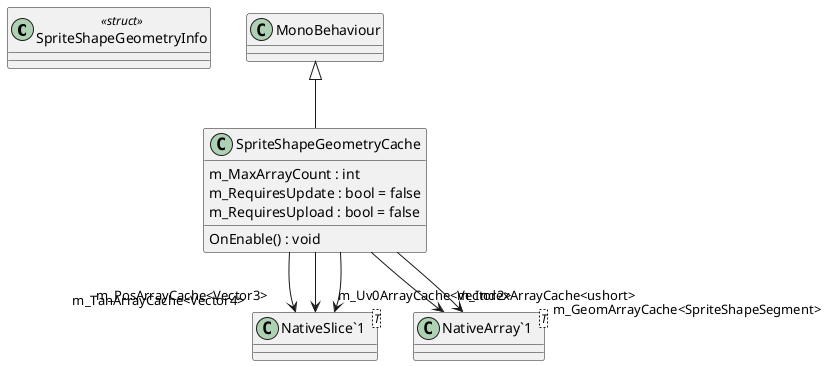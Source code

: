 @startuml
class SpriteShapeGeometryInfo <<struct>> {
}
class SpriteShapeGeometryCache {
    m_MaxArrayCount : int
    m_RequiresUpdate : bool = false
    m_RequiresUpload : bool = false
    OnEnable() : void
}
class "NativeSlice`1"<T> {
}
class "NativeArray`1"<T> {
}
MonoBehaviour <|-- SpriteShapeGeometryCache
SpriteShapeGeometryCache --> "m_PosArrayCache<Vector3>" "NativeSlice`1"
SpriteShapeGeometryCache --> "m_Uv0ArrayCache<Vector2>" "NativeSlice`1"
SpriteShapeGeometryCache --> "m_TanArrayCache<Vector4>" "NativeSlice`1"
SpriteShapeGeometryCache --> "m_IndexArrayCache<ushort>" "NativeArray`1"
SpriteShapeGeometryCache --> "m_GeomArrayCache<SpriteShapeSegment>" "NativeArray`1"
@enduml
